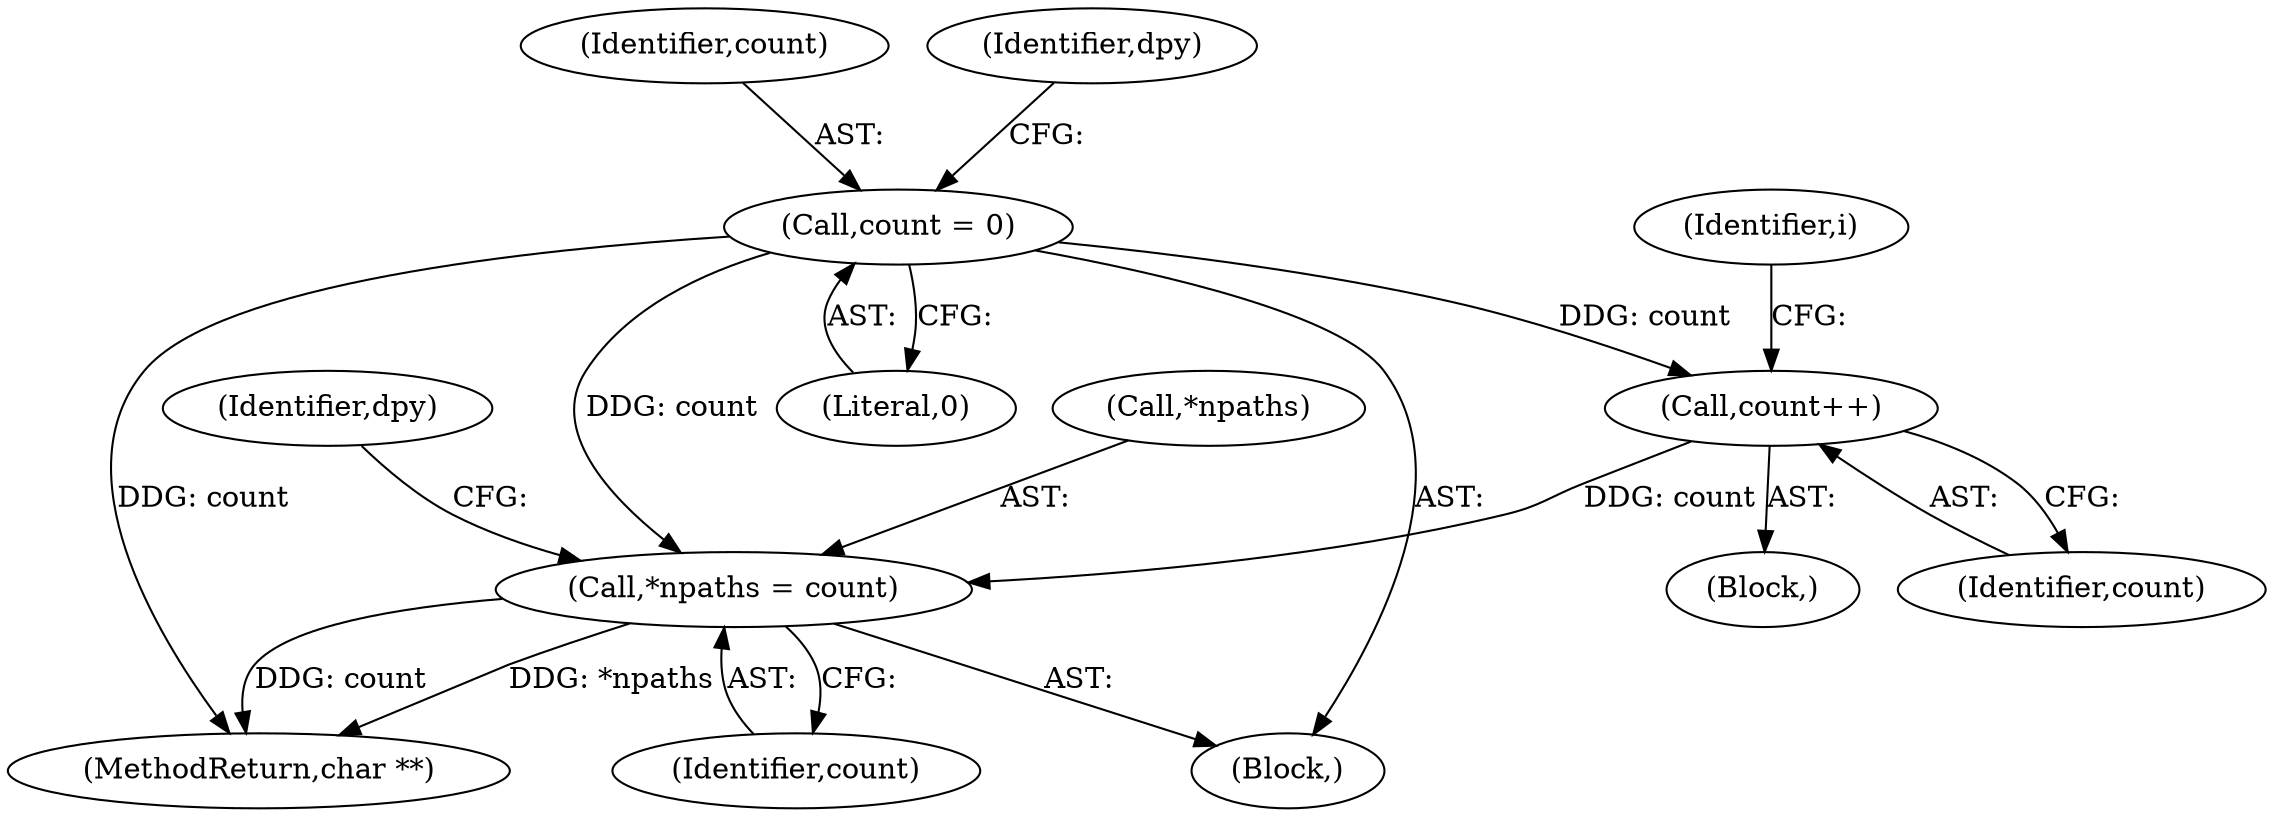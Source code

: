 digraph "0_libx11_b469da1430cdcee06e31c6251b83aede072a1ff0_0@pointer" {
"1000267" [label="(Call,*npaths = count)"];
"1000259" [label="(Call,count++)"];
"1000125" [label="(Call,count = 0)"];
"1000238" [label="(Block,)"];
"1000272" [label="(Identifier,dpy)"];
"1000268" [label="(Call,*npaths)"];
"1000230" [label="(Identifier,i)"];
"1000126" [label="(Identifier,count)"];
"1000109" [label="(Block,)"];
"1000260" [label="(Identifier,count)"];
"1000276" [label="(MethodReturn,char **)"];
"1000125" [label="(Call,count = 0)"];
"1000127" [label="(Literal,0)"];
"1000132" [label="(Identifier,dpy)"];
"1000259" [label="(Call,count++)"];
"1000267" [label="(Call,*npaths = count)"];
"1000270" [label="(Identifier,count)"];
"1000267" -> "1000109"  [label="AST: "];
"1000267" -> "1000270"  [label="CFG: "];
"1000268" -> "1000267"  [label="AST: "];
"1000270" -> "1000267"  [label="AST: "];
"1000272" -> "1000267"  [label="CFG: "];
"1000267" -> "1000276"  [label="DDG: *npaths"];
"1000267" -> "1000276"  [label="DDG: count"];
"1000259" -> "1000267"  [label="DDG: count"];
"1000125" -> "1000267"  [label="DDG: count"];
"1000259" -> "1000238"  [label="AST: "];
"1000259" -> "1000260"  [label="CFG: "];
"1000260" -> "1000259"  [label="AST: "];
"1000230" -> "1000259"  [label="CFG: "];
"1000125" -> "1000259"  [label="DDG: count"];
"1000125" -> "1000109"  [label="AST: "];
"1000125" -> "1000127"  [label="CFG: "];
"1000126" -> "1000125"  [label="AST: "];
"1000127" -> "1000125"  [label="AST: "];
"1000132" -> "1000125"  [label="CFG: "];
"1000125" -> "1000276"  [label="DDG: count"];
}
